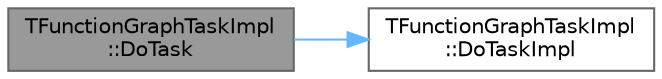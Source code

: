 digraph "TFunctionGraphTaskImpl::DoTask"
{
 // INTERACTIVE_SVG=YES
 // LATEX_PDF_SIZE
  bgcolor="transparent";
  edge [fontname=Helvetica,fontsize=10,labelfontname=Helvetica,labelfontsize=10];
  node [fontname=Helvetica,fontsize=10,shape=box,height=0.2,width=0.4];
  rankdir="LR";
  Node1 [id="Node000001",label="TFunctionGraphTaskImpl\l::DoTask",height=0.2,width=0.4,color="gray40", fillcolor="grey60", style="filled", fontcolor="black",tooltip=" "];
  Node1 -> Node2 [id="edge1_Node000001_Node000002",color="steelblue1",style="solid",tooltip=" "];
  Node2 [id="Node000002",label="TFunctionGraphTaskImpl\l::DoTaskImpl",height=0.2,width=0.4,color="grey40", fillcolor="white", style="filled",URL="$d2/dec/classTFunctionGraphTaskImpl.html#abb22edef2077a6518e1c174d8770ce16",tooltip=" "];
}
